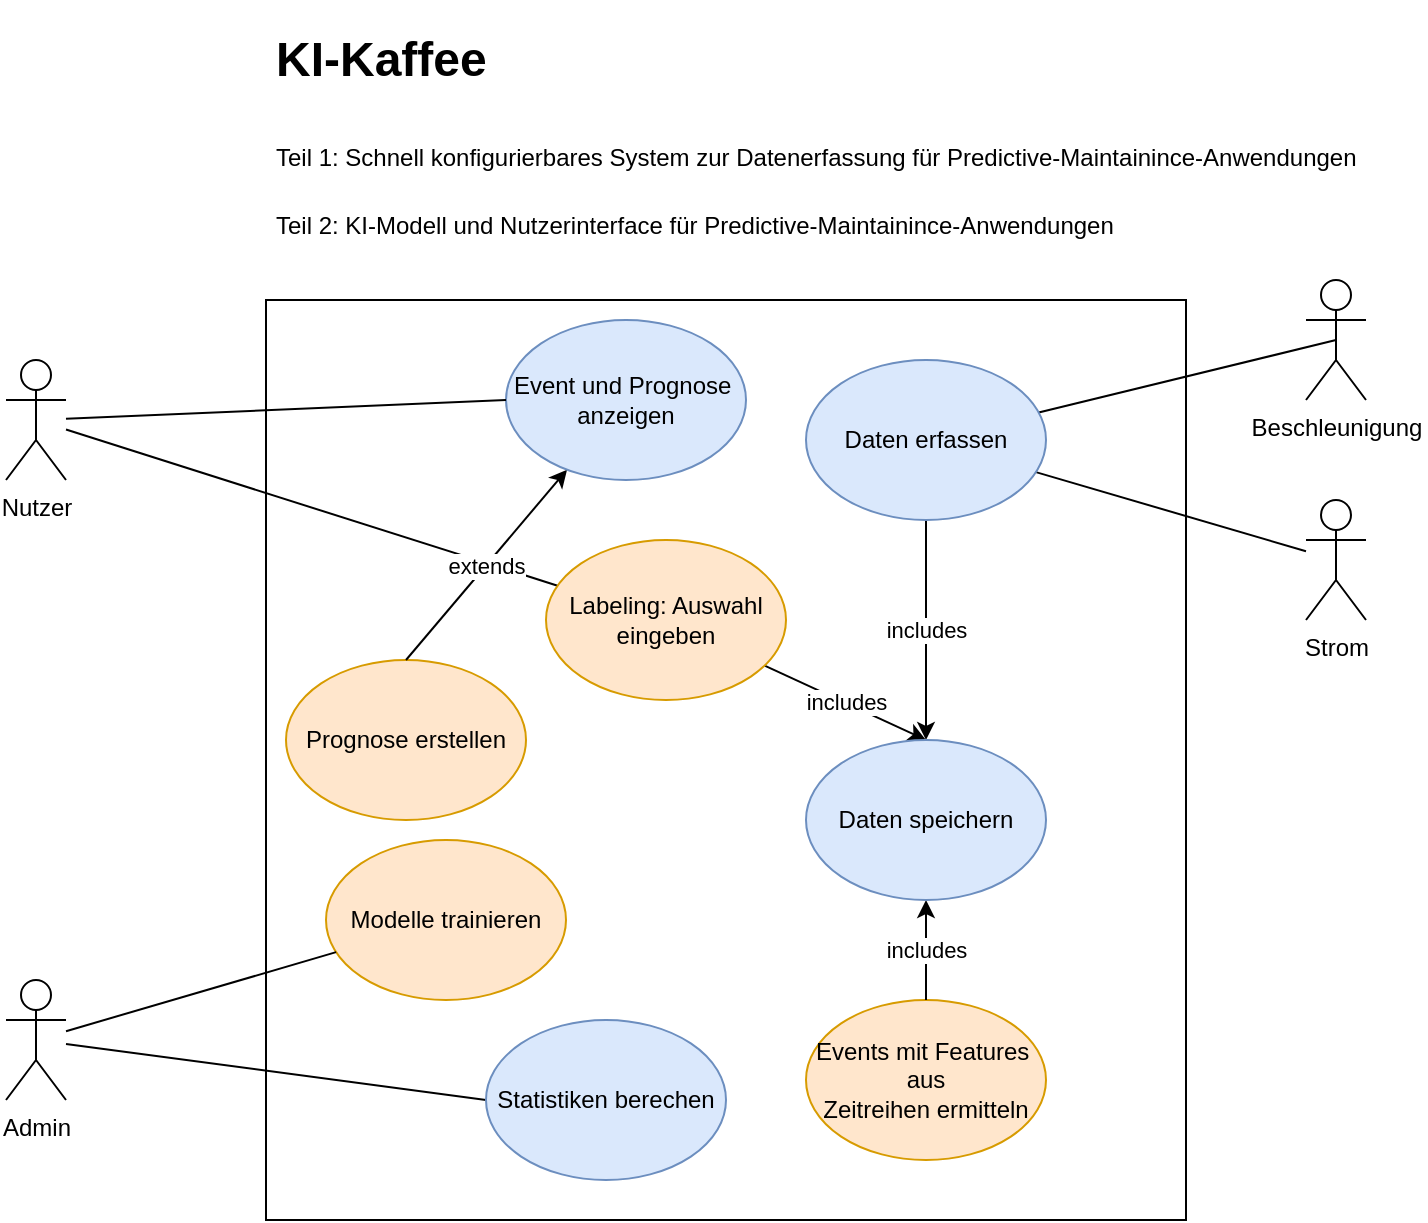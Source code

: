 <mxfile version="20.6.2" type="device" pages="2"><diagram id="070CHC061JdmrXHpQulK" name="KI-Kaffee"><mxGraphModel dx="1422" dy="962" grid="1" gridSize="10" guides="1" tooltips="1" connect="1" arrows="1" fold="1" page="1" pageScale="1" pageWidth="900" pageHeight="1600" math="0" shadow="0"><root><mxCell id="0"/><mxCell id="1" parent="0"/><mxCell id="pS-0bKKWXhWuxjthjT_L-1" value="Nutzer" style="shape=umlActor;verticalLabelPosition=bottom;verticalAlign=top;html=1;outlineConnect=0;" parent="1" vertex="1"><mxGeometry x="120" y="320" width="30" height="60" as="geometry"/></mxCell><mxCell id="pS-0bKKWXhWuxjthjT_L-2" value="" style="whiteSpace=wrap;html=1;aspect=fixed;" parent="1" vertex="1"><mxGeometry x="250" y="290" width="460" height="460" as="geometry"/></mxCell><mxCell id="pS-0bKKWXhWuxjthjT_L-7" style="edgeStyle=none;rounded=0;orthogonalLoop=1;jettySize=auto;html=1;endArrow=none;endFill=0;" parent="1" source="pS-0bKKWXhWuxjthjT_L-3" target="pS-0bKKWXhWuxjthjT_L-1" edge="1"><mxGeometry relative="1" as="geometry"/></mxCell><mxCell id="pS-0bKKWXhWuxjthjT_L-13" value="includes" style="edgeStyle=none;rounded=0;orthogonalLoop=1;jettySize=auto;html=1;entryX=0.5;entryY=0;entryDx=0;entryDy=0;endArrow=classic;endFill=1;" parent="1" source="pS-0bKKWXhWuxjthjT_L-3" target="pS-0bKKWXhWuxjthjT_L-9" edge="1"><mxGeometry relative="1" as="geometry"/></mxCell><mxCell id="pS-0bKKWXhWuxjthjT_L-3" value="Labeling: Auswahl eingeben" style="ellipse;whiteSpace=wrap;html=1;fillColor=#ffe6cc;strokeColor=#d79b00;" parent="1" vertex="1"><mxGeometry x="390" y="410" width="120" height="80" as="geometry"/></mxCell><mxCell id="pS-0bKKWXhWuxjthjT_L-6" style="rounded=0;orthogonalLoop=1;jettySize=auto;html=1;entryX=0.5;entryY=0.5;entryDx=0;entryDy=0;entryPerimeter=0;endArrow=none;endFill=0;" parent="1" source="pS-0bKKWXhWuxjthjT_L-4" target="pS-0bKKWXhWuxjthjT_L-5" edge="1"><mxGeometry relative="1" as="geometry"/></mxCell><mxCell id="pS-0bKKWXhWuxjthjT_L-11" style="edgeStyle=none;rounded=0;orthogonalLoop=1;jettySize=auto;html=1;endArrow=none;endFill=0;" parent="1" source="pS-0bKKWXhWuxjthjT_L-4" target="pS-0bKKWXhWuxjthjT_L-10" edge="1"><mxGeometry relative="1" as="geometry"/></mxCell><mxCell id="pS-0bKKWXhWuxjthjT_L-14" value="includes" style="edgeStyle=none;rounded=0;orthogonalLoop=1;jettySize=auto;html=1;entryX=0.5;entryY=0;entryDx=0;entryDy=0;endArrow=classic;endFill=1;" parent="1" source="pS-0bKKWXhWuxjthjT_L-4" target="pS-0bKKWXhWuxjthjT_L-9" edge="1"><mxGeometry relative="1" as="geometry"/></mxCell><mxCell id="pS-0bKKWXhWuxjthjT_L-4" value="Daten erfassen" style="ellipse;whiteSpace=wrap;html=1;fillColor=#dae8fc;strokeColor=#6c8ebf;" parent="1" vertex="1"><mxGeometry x="520" y="320" width="120" height="80" as="geometry"/></mxCell><mxCell id="pS-0bKKWXhWuxjthjT_L-5" value="Beschleunigung" style="shape=umlActor;verticalLabelPosition=bottom;verticalAlign=top;html=1;outlineConnect=0;" parent="1" vertex="1"><mxGeometry x="770" y="280" width="30" height="60" as="geometry"/></mxCell><mxCell id="pS-0bKKWXhWuxjthjT_L-8" value="Events mit Features&amp;nbsp; aus &lt;br&gt;Zeitreihen ermitteln" style="ellipse;whiteSpace=wrap;html=1;fillColor=#ffe6cc;strokeColor=#d79b00;" parent="1" vertex="1"><mxGeometry x="520" y="640" width="120" height="80" as="geometry"/></mxCell><mxCell id="pS-0bKKWXhWuxjthjT_L-12" value="includes" style="edgeStyle=none;rounded=0;orthogonalLoop=1;jettySize=auto;html=1;endArrow=none;endFill=0;startArrow=classic;startFill=1;" parent="1" source="pS-0bKKWXhWuxjthjT_L-9" target="pS-0bKKWXhWuxjthjT_L-8" edge="1"><mxGeometry relative="1" as="geometry"/></mxCell><mxCell id="pS-0bKKWXhWuxjthjT_L-9" value="Daten speichern" style="ellipse;whiteSpace=wrap;html=1;fillColor=#dae8fc;strokeColor=#6c8ebf;" parent="1" vertex="1"><mxGeometry x="520" y="510" width="120" height="80" as="geometry"/></mxCell><mxCell id="pS-0bKKWXhWuxjthjT_L-10" value="Strom" style="shape=umlActor;verticalLabelPosition=bottom;verticalAlign=top;html=1;outlineConnect=0;" parent="1" vertex="1"><mxGeometry x="770" y="390" width="30" height="60" as="geometry"/></mxCell><mxCell id="pS-0bKKWXhWuxjthjT_L-15" value="Modelle trainieren" style="ellipse;whiteSpace=wrap;html=1;fillColor=#ffe6cc;strokeColor=#d79b00;" parent="1" vertex="1"><mxGeometry x="280" y="560" width="120" height="80" as="geometry"/></mxCell><mxCell id="pS-0bKKWXhWuxjthjT_L-20" style="edgeStyle=none;rounded=0;orthogonalLoop=1;jettySize=auto;html=1;startArrow=none;startFill=0;endArrow=none;endFill=0;" parent="1" source="pS-0bKKWXhWuxjthjT_L-16" target="pS-0bKKWXhWuxjthjT_L-15" edge="1"><mxGeometry relative="1" as="geometry"/></mxCell><mxCell id="p7aEg7JMOz-XWpPLBvug-2" style="edgeStyle=none;rounded=0;orthogonalLoop=1;jettySize=auto;html=1;entryX=0;entryY=0.5;entryDx=0;entryDy=0;startArrow=none;startFill=0;endArrow=none;endFill=0;" parent="1" source="pS-0bKKWXhWuxjthjT_L-16" target="p7aEg7JMOz-XWpPLBvug-1" edge="1"><mxGeometry relative="1" as="geometry"/></mxCell><mxCell id="pS-0bKKWXhWuxjthjT_L-16" value="Admin" style="shape=umlActor;verticalLabelPosition=bottom;verticalAlign=top;html=1;outlineConnect=0;" parent="1" vertex="1"><mxGeometry x="120" y="630" width="30" height="60" as="geometry"/></mxCell><mxCell id="pS-0bKKWXhWuxjthjT_L-17" value="Prognose erstellen" style="ellipse;whiteSpace=wrap;html=1;fillColor=#ffe6cc;strokeColor=#d79b00;" parent="1" vertex="1"><mxGeometry x="260" y="470" width="120" height="80" as="geometry"/></mxCell><mxCell id="p7aEg7JMOz-XWpPLBvug-4" value="extends" style="edgeStyle=none;rounded=0;orthogonalLoop=1;jettySize=auto;html=1;entryX=0.5;entryY=0;entryDx=0;entryDy=0;startArrow=classic;startFill=1;endArrow=none;endFill=0;" parent="1" source="pS-0bKKWXhWuxjthjT_L-19" target="pS-0bKKWXhWuxjthjT_L-17" edge="1"><mxGeometry relative="1" as="geometry"/></mxCell><mxCell id="pS-0bKKWXhWuxjthjT_L-19" value="Event und Prognose&amp;nbsp;&lt;br&gt;anzeigen" style="ellipse;whiteSpace=wrap;html=1;fillColor=#dae8fc;strokeColor=#6c8ebf;" parent="1" vertex="1"><mxGeometry x="370" y="300" width="120" height="80" as="geometry"/></mxCell><mxCell id="pS-0bKKWXhWuxjthjT_L-21" style="edgeStyle=none;rounded=0;orthogonalLoop=1;jettySize=auto;html=1;entryX=0;entryY=0.5;entryDx=0;entryDy=0;startArrow=none;startFill=0;endArrow=none;endFill=0;" parent="1" source="pS-0bKKWXhWuxjthjT_L-1" target="pS-0bKKWXhWuxjthjT_L-19" edge="1"><mxGeometry relative="1" as="geometry"/></mxCell><mxCell id="p7aEg7JMOz-XWpPLBvug-1" value="Statistiken berechen" style="ellipse;whiteSpace=wrap;html=1;fillColor=#dae8fc;strokeColor=#6c8ebf;" parent="1" vertex="1"><mxGeometry x="360" y="650" width="120" height="80" as="geometry"/></mxCell><mxCell id="m5bfNog1-HuD-HUfWxR6-1" value="&lt;h1&gt;&lt;span style=&quot;background-color: initial;&quot;&gt;KI-Kaffee&lt;/span&gt;&lt;/h1&gt;&lt;h1&gt;&lt;span style=&quot;font-size: 12px; font-weight: 400;&quot;&gt;Teil 1: Schnell konfigurierbares System zur Datenerfassung für Predictive-Maintainince-Anwendungen&lt;/span&gt;&lt;/h1&gt;&lt;div&gt;&lt;span style=&quot;font-size: 12px; font-weight: 400;&quot;&gt;Teil 2: KI-Modell und Nutzerinterface für&amp;nbsp;&lt;/span&gt;&lt;span style=&quot;background-color: initial;&quot;&gt;Predictive-Maintainince-Anwendungen&lt;/span&gt;&lt;/div&gt;" style="text;html=1;strokeColor=none;fillColor=none;spacing=5;spacingTop=-20;whiteSpace=wrap;overflow=hidden;rounded=0;" parent="1" vertex="1"><mxGeometry x="250" y="150" width="580" height="120" as="geometry"/></mxCell></root></mxGraphModel></diagram><diagram id="T-Hc1rytql1jY2pzbcpM" name="Werkstatt"><mxGraphModel dx="981" dy="663" grid="1" gridSize="10" guides="1" tooltips="1" connect="1" arrows="1" fold="1" page="1" pageScale="1" pageWidth="900" pageHeight="1600" math="0" shadow="0"><root><mxCell id="0"/><mxCell id="1" parent="0"/><mxCell id="7PlxxerT9znM1zLRqx9D-1" value="Nutzer" style="shape=umlActor;verticalLabelPosition=bottom;verticalAlign=top;html=1;outlineConnect=0;" vertex="1" parent="1"><mxGeometry x="120" y="320" width="30" height="60" as="geometry"/></mxCell><mxCell id="7PlxxerT9znM1zLRqx9D-2" value="" style="whiteSpace=wrap;html=1;aspect=fixed;" vertex="1" parent="1"><mxGeometry x="250" y="280" width="470" height="470" as="geometry"/></mxCell><mxCell id="7PlxxerT9znM1zLRqx9D-6" style="rounded=0;orthogonalLoop=1;jettySize=auto;html=1;entryX=0.5;entryY=0.5;entryDx=0;entryDy=0;entryPerimeter=0;endArrow=none;endFill=0;" edge="1" parent="1" source="7PlxxerT9znM1zLRqx9D-9" target="7PlxxerT9znM1zLRqx9D-10"><mxGeometry relative="1" as="geometry"/></mxCell><mxCell id="7PlxxerT9znM1zLRqx9D-8" value="includes" style="edgeStyle=none;rounded=0;orthogonalLoop=1;jettySize=auto;html=1;entryX=0.5;entryY=0;entryDx=0;entryDy=0;endArrow=classic;endFill=1;" edge="1" parent="1" source="7PlxxerT9znM1zLRqx9D-9" target="7PlxxerT9znM1zLRqx9D-13"><mxGeometry relative="1" as="geometry"/></mxCell><mxCell id="7PlxxerT9znM1zLRqx9D-9" value="Belegung erkennen" style="ellipse;whiteSpace=wrap;html=1;" vertex="1" parent="1"><mxGeometry x="560" y="330" width="120" height="80" as="geometry"/></mxCell><mxCell id="7PlxxerT9znM1zLRqx9D-10" value="Arbeitsplatz" style="shape=umlActor;verticalLabelPosition=bottom;verticalAlign=top;html=1;outlineConnect=0;" vertex="1" parent="1"><mxGeometry x="770" y="280" width="30" height="60" as="geometry"/></mxCell><mxCell id="7PlxxerT9znM1zLRqx9D-13" value="Daten speichern" style="ellipse;whiteSpace=wrap;html=1;" vertex="1" parent="1"><mxGeometry x="430" y="520" width="120" height="80" as="geometry"/></mxCell><mxCell id="7PlxxerT9znM1zLRqx9D-31" style="edgeStyle=none;rounded=0;orthogonalLoop=1;jettySize=auto;html=1;startArrow=none;startFill=0;endArrow=none;endFill=0;" edge="1" parent="1" source="7PlxxerT9znM1zLRqx9D-14" target="7PlxxerT9znM1zLRqx9D-30"><mxGeometry relative="1" as="geometry"/></mxCell><mxCell id="7PlxxerT9znM1zLRqx9D-14" value="El. Maschine" style="shape=umlActor;verticalLabelPosition=bottom;verticalAlign=top;html=1;outlineConnect=0;" vertex="1" parent="1"><mxGeometry x="800" y="440" width="30" height="60" as="geometry"/></mxCell><mxCell id="7PlxxerT9znM1zLRqx9D-39" style="edgeStyle=none;rounded=0;orthogonalLoop=1;jettySize=auto;html=1;startArrow=none;startFill=0;endArrow=none;endFill=0;" edge="1" parent="1" source="7PlxxerT9znM1zLRqx9D-15" target="7PlxxerT9znM1zLRqx9D-13"><mxGeometry relative="1" as="geometry"/></mxCell><mxCell id="7PlxxerT9znM1zLRqx9D-15" value="Ticketstatus anzeigen" style="ellipse;whiteSpace=wrap;html=1;fillColor=#dae8fc;strokeColor=#6c8ebf;" vertex="1" parent="1"><mxGeometry x="300" y="580" width="120" height="80" as="geometry"/></mxCell><mxCell id="7PlxxerT9znM1zLRqx9D-16" style="edgeStyle=none;rounded=0;orthogonalLoop=1;jettySize=auto;html=1;startArrow=none;startFill=0;endArrow=none;endFill=0;" edge="1" parent="1" source="7PlxxerT9znM1zLRqx9D-18" target="7PlxxerT9znM1zLRqx9D-15"><mxGeometry relative="1" as="geometry"/></mxCell><mxCell id="7PlxxerT9znM1zLRqx9D-17" style="edgeStyle=none;rounded=0;orthogonalLoop=1;jettySize=auto;html=1;entryX=0;entryY=0.5;entryDx=0;entryDy=0;startArrow=none;startFill=0;endArrow=none;endFill=0;" edge="1" parent="1" source="7PlxxerT9znM1zLRqx9D-18" target="7PlxxerT9znM1zLRqx9D-23"><mxGeometry relative="1" as="geometry"/></mxCell><mxCell id="7PlxxerT9znM1zLRqx9D-18" value="Admin" style="shape=umlActor;verticalLabelPosition=bottom;verticalAlign=top;html=1;outlineConnect=0;" vertex="1" parent="1"><mxGeometry x="120" y="630" width="30" height="60" as="geometry"/></mxCell><mxCell id="7PlxxerT9znM1zLRqx9D-27" value="extends" style="edgeStyle=none;rounded=0;orthogonalLoop=1;jettySize=auto;html=1;startArrow=none;startFill=0;endArrow=classic;endFill=1;" edge="1" parent="1" source="7PlxxerT9znM1zLRqx9D-19" target="7PlxxerT9znM1zLRqx9D-21"><mxGeometry relative="1" as="geometry"/></mxCell><mxCell id="7PlxxerT9znM1zLRqx9D-19" value="Ticket mit Spracherkennung anlegen" style="ellipse;whiteSpace=wrap;html=1;fillColor=#dae8fc;strokeColor=#6c8ebf;" vertex="1" parent="1"><mxGeometry x="440" y="370" width="120" height="80" as="geometry"/></mxCell><mxCell id="7PlxxerT9znM1zLRqx9D-21" value="Feedback: z.B. Was ist defekt, was fehlt?" style="ellipse;whiteSpace=wrap;html=1;fillColor=#dae8fc;strokeColor=#6c8ebf;" vertex="1" parent="1"><mxGeometry x="260" y="360" width="120" height="80" as="geometry"/></mxCell><mxCell id="7PlxxerT9znM1zLRqx9D-22" style="edgeStyle=none;rounded=0;orthogonalLoop=1;jettySize=auto;html=1;entryX=0;entryY=0.5;entryDx=0;entryDy=0;startArrow=none;startFill=0;endArrow=none;endFill=0;" edge="1" parent="1" source="7PlxxerT9znM1zLRqx9D-1" target="7PlxxerT9znM1zLRqx9D-21"><mxGeometry relative="1" as="geometry"/></mxCell><mxCell id="7PlxxerT9znM1zLRqx9D-23" value="Statistiken berechen" style="ellipse;whiteSpace=wrap;html=1;fillColor=#ffe6cc;strokeColor=#d79b00;" vertex="1" parent="1"><mxGeometry x="350" y="660" width="120" height="80" as="geometry"/></mxCell><mxCell id="7PlxxerT9znM1zLRqx9D-28" style="edgeStyle=none;rounded=0;orthogonalLoop=1;jettySize=auto;html=1;entryX=0;entryY=0.5;entryDx=0;entryDy=0;startArrow=none;startFill=0;endArrow=none;endFill=0;" edge="1" parent="1" source="7PlxxerT9znM1zLRqx9D-1" target="7PlxxerT9znM1zLRqx9D-15"><mxGeometry relative="1" as="geometry"/></mxCell><mxCell id="7PlxxerT9znM1zLRqx9D-32" style="edgeStyle=none;rounded=0;orthogonalLoop=1;jettySize=auto;html=1;entryX=0.958;entryY=0.588;entryDx=0;entryDy=0;entryPerimeter=0;startArrow=none;startFill=0;endArrow=none;endFill=0;" edge="1" parent="1" source="7PlxxerT9znM1zLRqx9D-29" target="7PlxxerT9znM1zLRqx9D-30"><mxGeometry relative="1" as="geometry"/></mxCell><mxCell id="7PlxxerT9znM1zLRqx9D-29" value="Werkzeug" style="shape=umlActor;verticalLabelPosition=bottom;verticalAlign=top;html=1;outlineConnect=0;" vertex="1" parent="1"><mxGeometry x="790" y="580" width="30" height="60" as="geometry"/></mxCell><mxCell id="3xOi9z7zksNL-UmxxI4G-2" value="extends" style="edgeStyle=none;rounded=0;orthogonalLoop=1;jettySize=auto;html=1;startArrow=classic;startFill=1;endArrow=none;endFill=0;" edge="1" parent="1" source="7PlxxerT9znM1zLRqx9D-30" target="3xOi9z7zksNL-UmxxI4G-1"><mxGeometry relative="1" as="geometry"/></mxCell><mxCell id="7PlxxerT9znM1zLRqx9D-30" value="Daten erfassen" style="ellipse;whiteSpace=wrap;html=1;fillColor=#ffe6cc;strokeColor=#d79b00;" vertex="1" parent="1"><mxGeometry x="570" y="450" width="120" height="80" as="geometry"/></mxCell><mxCell id="7PlxxerT9znM1zLRqx9D-33" value="includes" style="edgeStyle=none;rounded=0;orthogonalLoop=1;jettySize=auto;html=1;entryX=0.892;entryY=0.275;entryDx=0;entryDy=0;endArrow=classic;endFill=1;entryPerimeter=0;exitX=0;exitY=1;exitDx=0;exitDy=0;" edge="1" parent="1" source="7PlxxerT9znM1zLRqx9D-30" target="7PlxxerT9znM1zLRqx9D-13"><mxGeometry relative="1" as="geometry"><mxPoint x="622.16" y="400.003" as="sourcePoint"/><mxPoint x="540" y="504.57" as="targetPoint"/></mxGeometry></mxCell><mxCell id="7PlxxerT9znM1zLRqx9D-38" style="edgeStyle=none;rounded=0;orthogonalLoop=1;jettySize=auto;html=1;entryX=0;entryY=0;entryDx=0;entryDy=0;startArrow=none;startFill=0;endArrow=none;endFill=0;" edge="1" parent="1" source="7PlxxerT9znM1zLRqx9D-37" target="7PlxxerT9znM1zLRqx9D-13"><mxGeometry relative="1" as="geometry"/></mxCell><mxCell id="7PlxxerT9znM1zLRqx9D-37" value="Belegung anzeigen&lt;br&gt;und Eintragen" style="ellipse;whiteSpace=wrap;html=1;fillColor=#ffe6cc;strokeColor=#d79b00;" vertex="1" parent="1"><mxGeometry x="270" y="475" width="120" height="80" as="geometry"/></mxCell><mxCell id="3xOi9z7zksNL-UmxxI4G-1" value="Benutzung erkennen" style="ellipse;whiteSpace=wrap;html=1;fillColor=#ffe6cc;strokeColor=#d79b00;" vertex="1" parent="1"><mxGeometry x="590" y="570" width="120" height="80" as="geometry"/></mxCell><mxCell id="w0WSXLqBa76QhCzNnwGf-1" value="Anweisenheit erfassen" style="ellipse;whiteSpace=wrap;html=1;fillColor=#dae8fc;strokeColor=#6c8ebf;" vertex="1" parent="1"><mxGeometry x="350" y="290" width="120" height="80" as="geometry"/></mxCell><mxCell id="w0WSXLqBa76QhCzNnwGf-2" style="edgeStyle=none;rounded=0;orthogonalLoop=1;jettySize=auto;html=1;entryX=0;entryY=0.5;entryDx=0;entryDy=0;startArrow=none;startFill=0;endArrow=none;endFill=0;" edge="1" parent="1" source="7PlxxerT9znM1zLRqx9D-1" target="w0WSXLqBa76QhCzNnwGf-1"><mxGeometry relative="1" as="geometry"/></mxCell><mxCell id="qzA1qk6HssFVOvErv8mi-1" value="&lt;h1&gt;&lt;span style=&quot;background-color: initial;&quot;&gt;Studierenden-Werkstatt&lt;/span&gt;&lt;/h1&gt;&lt;h1&gt;&lt;span style=&quot;font-size: 12px; font-weight: 400; background-color: initial;&quot;&gt;Teil 1: Ticket und Feedbacksystem mit Spracherkennung&lt;/span&gt;&lt;br&gt;&lt;/h1&gt;&lt;div&gt;&lt;span style=&quot;font-size: 12px; font-weight: 400;&quot;&gt;Teil 2: Auswertung und Buchungssystem für Arbeitspätze und Maschinen&lt;/span&gt;&lt;/div&gt;" style="text;html=1;strokeColor=none;fillColor=none;spacing=5;spacingTop=-20;whiteSpace=wrap;overflow=hidden;rounded=0;" vertex="1" parent="1"><mxGeometry x="250" y="150" width="580" height="120" as="geometry"/></mxCell></root></mxGraphModel></diagram></mxfile>